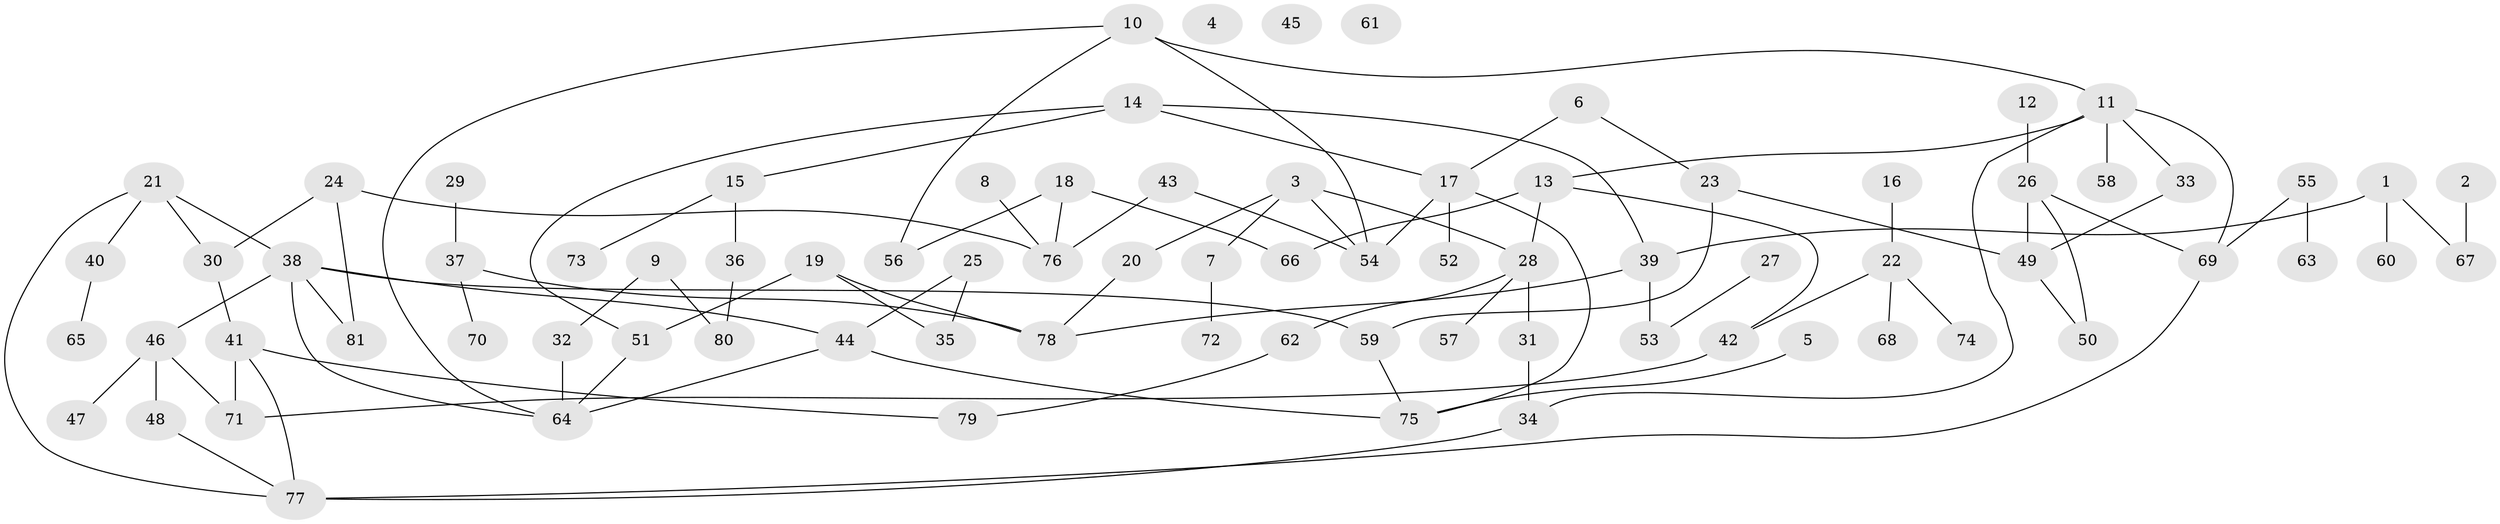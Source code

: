 // coarse degree distribution, {0: 0.075, 1: 0.35, 6: 0.025, 2: 0.175, 5: 0.175, 4: 0.125, 7: 0.025, 3: 0.05}
// Generated by graph-tools (version 1.1) at 2025/43/03/04/25 21:43:51]
// undirected, 81 vertices, 102 edges
graph export_dot {
graph [start="1"]
  node [color=gray90,style=filled];
  1;
  2;
  3;
  4;
  5;
  6;
  7;
  8;
  9;
  10;
  11;
  12;
  13;
  14;
  15;
  16;
  17;
  18;
  19;
  20;
  21;
  22;
  23;
  24;
  25;
  26;
  27;
  28;
  29;
  30;
  31;
  32;
  33;
  34;
  35;
  36;
  37;
  38;
  39;
  40;
  41;
  42;
  43;
  44;
  45;
  46;
  47;
  48;
  49;
  50;
  51;
  52;
  53;
  54;
  55;
  56;
  57;
  58;
  59;
  60;
  61;
  62;
  63;
  64;
  65;
  66;
  67;
  68;
  69;
  70;
  71;
  72;
  73;
  74;
  75;
  76;
  77;
  78;
  79;
  80;
  81;
  1 -- 39;
  1 -- 60;
  1 -- 67;
  2 -- 67;
  3 -- 7;
  3 -- 20;
  3 -- 28;
  3 -- 54;
  5 -- 75;
  6 -- 17;
  6 -- 23;
  7 -- 72;
  8 -- 76;
  9 -- 32;
  9 -- 80;
  10 -- 11;
  10 -- 54;
  10 -- 56;
  10 -- 64;
  11 -- 13;
  11 -- 33;
  11 -- 34;
  11 -- 58;
  11 -- 69;
  12 -- 26;
  13 -- 28;
  13 -- 42;
  13 -- 66;
  14 -- 15;
  14 -- 17;
  14 -- 39;
  14 -- 51;
  15 -- 36;
  15 -- 73;
  16 -- 22;
  17 -- 52;
  17 -- 54;
  17 -- 75;
  18 -- 56;
  18 -- 66;
  18 -- 76;
  19 -- 35;
  19 -- 51;
  19 -- 78;
  20 -- 78;
  21 -- 30;
  21 -- 38;
  21 -- 40;
  21 -- 77;
  22 -- 42;
  22 -- 68;
  22 -- 74;
  23 -- 49;
  23 -- 59;
  24 -- 30;
  24 -- 76;
  24 -- 81;
  25 -- 35;
  25 -- 44;
  26 -- 49;
  26 -- 50;
  26 -- 69;
  27 -- 53;
  28 -- 31;
  28 -- 57;
  28 -- 62;
  29 -- 37;
  30 -- 41;
  31 -- 34;
  32 -- 64;
  33 -- 49;
  34 -- 77;
  36 -- 80;
  37 -- 70;
  37 -- 78;
  38 -- 44;
  38 -- 46;
  38 -- 59;
  38 -- 64;
  38 -- 81;
  39 -- 53;
  39 -- 78;
  40 -- 65;
  41 -- 71;
  41 -- 77;
  41 -- 79;
  42 -- 71;
  43 -- 54;
  43 -- 76;
  44 -- 64;
  44 -- 75;
  46 -- 47;
  46 -- 48;
  46 -- 71;
  48 -- 77;
  49 -- 50;
  51 -- 64;
  55 -- 63;
  55 -- 69;
  59 -- 75;
  62 -- 79;
  69 -- 77;
}
